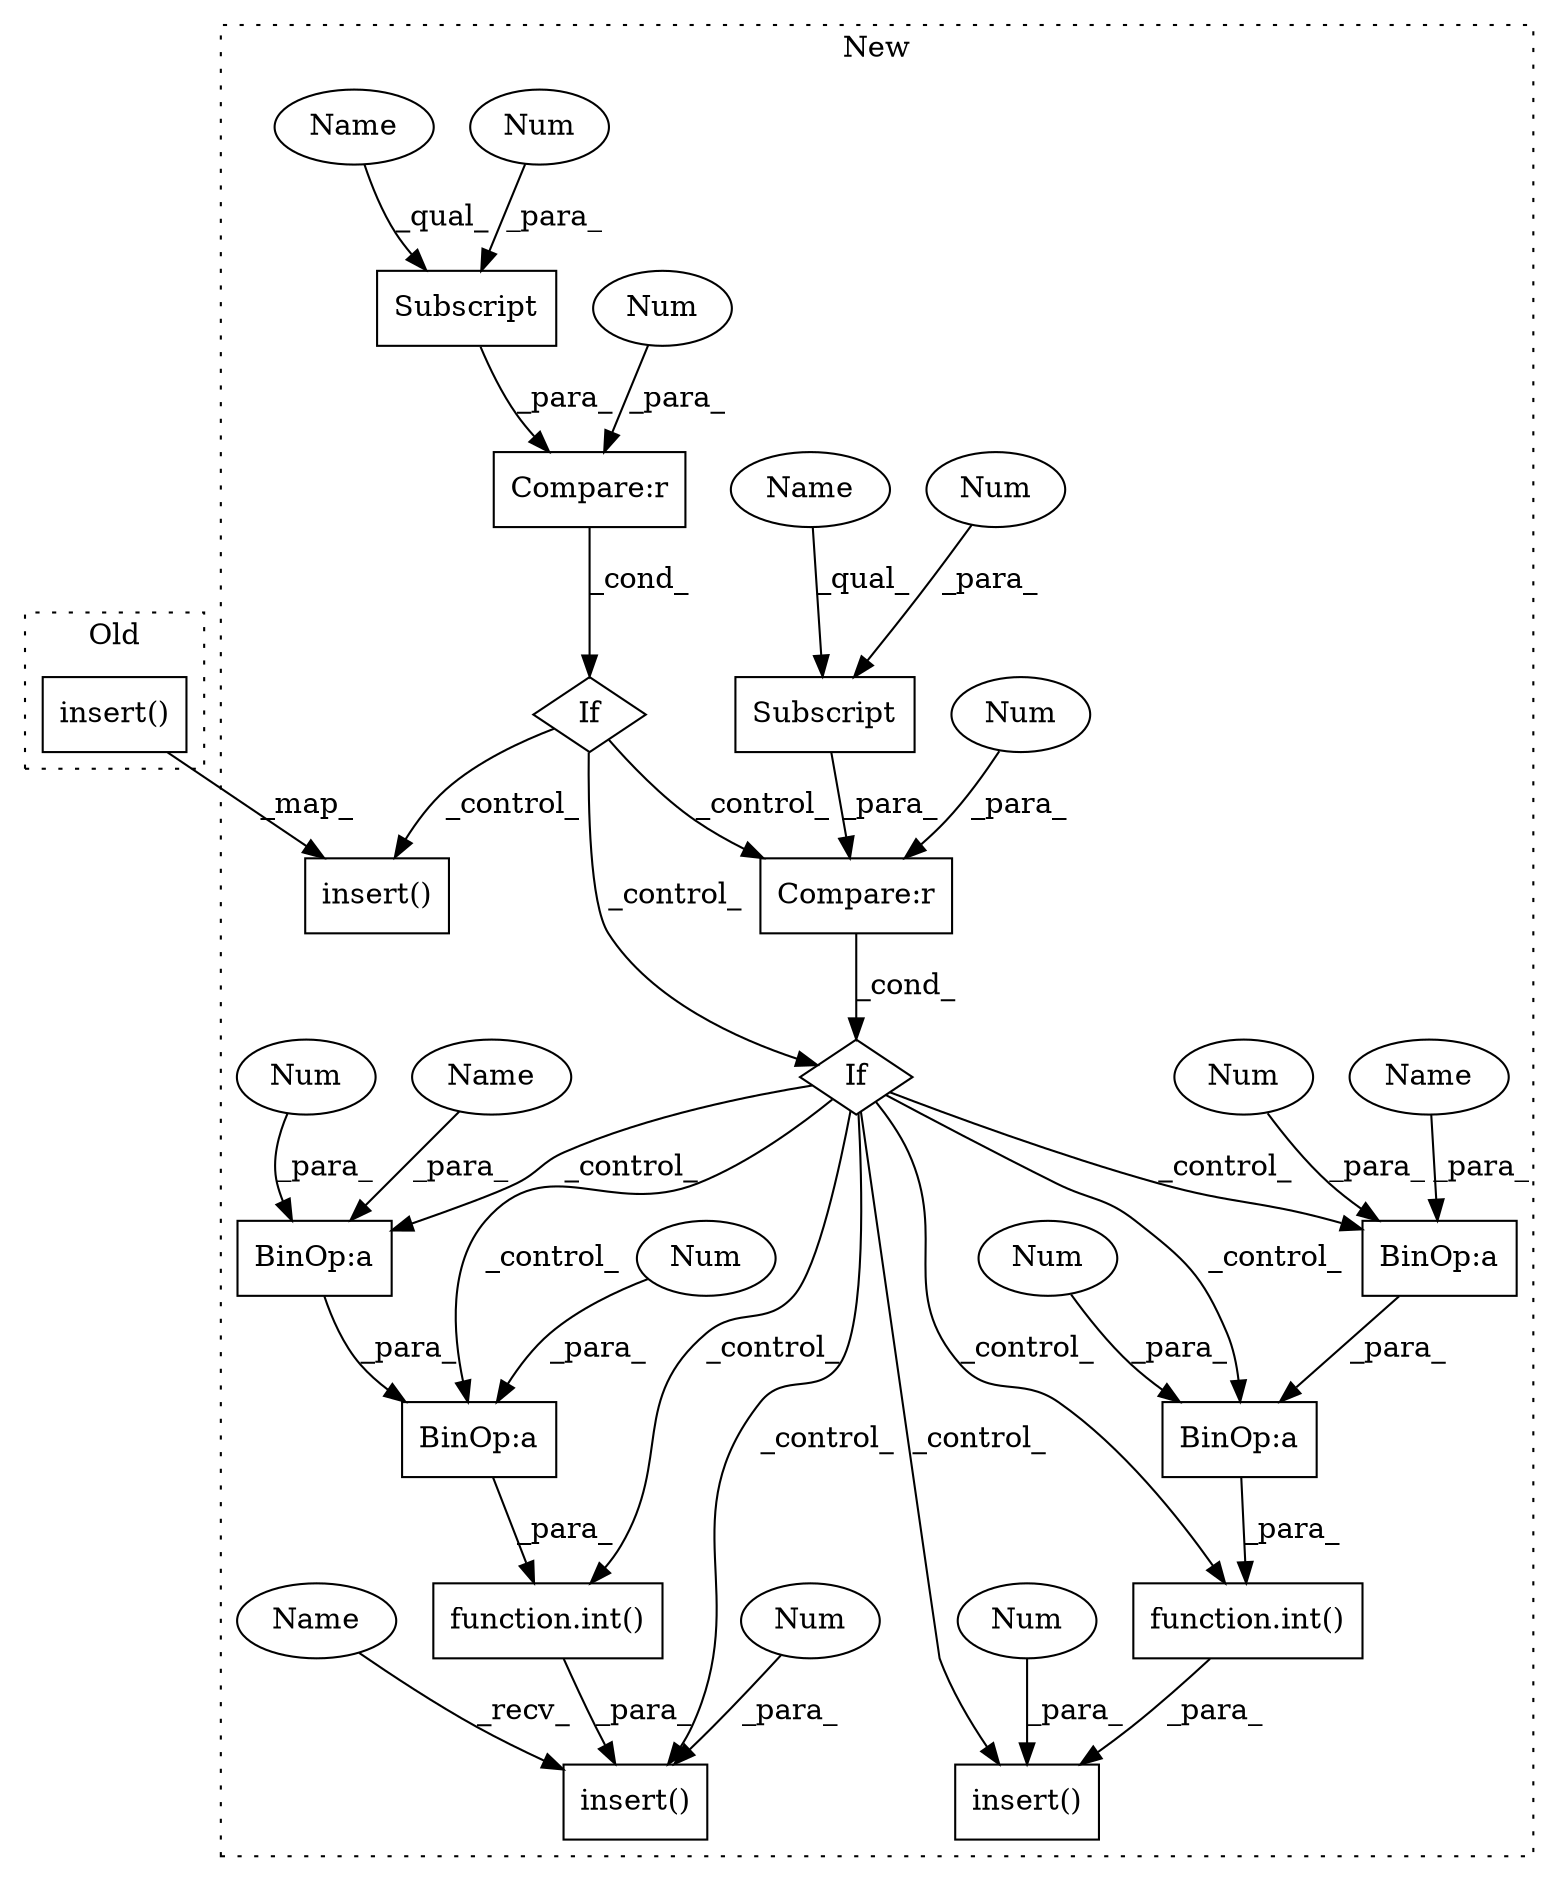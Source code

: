 digraph G {
subgraph cluster0 {
1 [label="insert()" a="75" s="2157,2203" l="17,1" shape="box"];
label = "Old";
style="dotted";
}
subgraph cluster1 {
2 [label="insert()" a="75" s="2213,2259" l="17,1" shape="box"];
3 [label="If" a="96" s="2098,2132" l="3,18" shape="diamond"];
4 [label="insert()" a="75" s="2326,2372" l="17,1" shape="box"];
5 [label="If" a="96" s="2278,2308" l="0,18" shape="diamond"];
6 [label="insert()" a="75" s="2390,2436" l="17,1" shape="box"];
7 [label="BinOp:a" a="82" s="2360" l="3" shape="box"];
8 [label="BinOp:a" a="82" s="2360" l="8" shape="box"];
9 [label="BinOp:a" a="82" s="2424" l="8" shape="box"];
10 [label="BinOp:a" a="82" s="2424" l="3" shape="box"];
11 [label="Compare:r" a="40" s="2278" l="30" shape="box"];
12 [label="Compare:r" a="40" s="2101" l="31" shape="box"];
13 [label="function.int()" a="75" s="2346,2371" l="4,1" shape="box"];
14 [label="function.int()" a="75" s="2410,2435" l="4,1" shape="box"];
15 [label="Num" a="76" s="2128" l="4" shape="ellipse"];
16 [label="Num" a="76" s="2305" l="3" shape="ellipse"];
17 [label="Num" a="76" s="2407" l="1" shape="ellipse"];
18 [label="Num" a="76" s="2343" l="1" shape="ellipse"];
19 [label="Num" a="76" s="2427" l="2" shape="ellipse"];
20 [label="Num" a="76" s="2363" l="2" shape="ellipse"];
21 [label="Num" a="76" s="2432" l="3" shape="ellipse"];
22 [label="Num" a="76" s="2368" l="3" shape="ellipse"];
23 [label="Subscript" a="63" s="2278,0" l="23,0" shape="box"];
24 [label="Subscript" a="63" s="2101,0" l="23,0" shape="box"];
25 [label="Num" a="76" s="2122" l="1" shape="ellipse"];
26 [label="Num" a="76" s="2299" l="1" shape="ellipse"];
27 [label="Name" a="87" s="2390" l="9" shape="ellipse"];
28 [label="Name" a="87" s="2350" l="10" shape="ellipse"];
29 [label="Name" a="87" s="2414" l="10" shape="ellipse"];
30 [label="Name" a="87" s="2278" l="20" shape="ellipse"];
31 [label="Name" a="87" s="2101" l="20" shape="ellipse"];
label = "New";
style="dotted";
}
1 -> 2 [label="_map_"];
3 -> 5 [label="_control_"];
3 -> 2 [label="_control_"];
3 -> 11 [label="_control_"];
5 -> 8 [label="_control_"];
5 -> 6 [label="_control_"];
5 -> 7 [label="_control_"];
5 -> 4 [label="_control_"];
5 -> 9 [label="_control_"];
5 -> 14 [label="_control_"];
5 -> 10 [label="_control_"];
5 -> 13 [label="_control_"];
7 -> 8 [label="_para_"];
8 -> 13 [label="_para_"];
9 -> 14 [label="_para_"];
10 -> 9 [label="_para_"];
11 -> 5 [label="_cond_"];
12 -> 3 [label="_cond_"];
13 -> 4 [label="_para_"];
14 -> 6 [label="_para_"];
15 -> 12 [label="_para_"];
16 -> 11 [label="_para_"];
17 -> 6 [label="_para_"];
18 -> 4 [label="_para_"];
19 -> 10 [label="_para_"];
20 -> 7 [label="_para_"];
21 -> 9 [label="_para_"];
22 -> 8 [label="_para_"];
23 -> 11 [label="_para_"];
24 -> 12 [label="_para_"];
25 -> 24 [label="_para_"];
26 -> 23 [label="_para_"];
27 -> 6 [label="_recv_"];
28 -> 7 [label="_para_"];
29 -> 10 [label="_para_"];
30 -> 23 [label="_qual_"];
31 -> 24 [label="_qual_"];
}